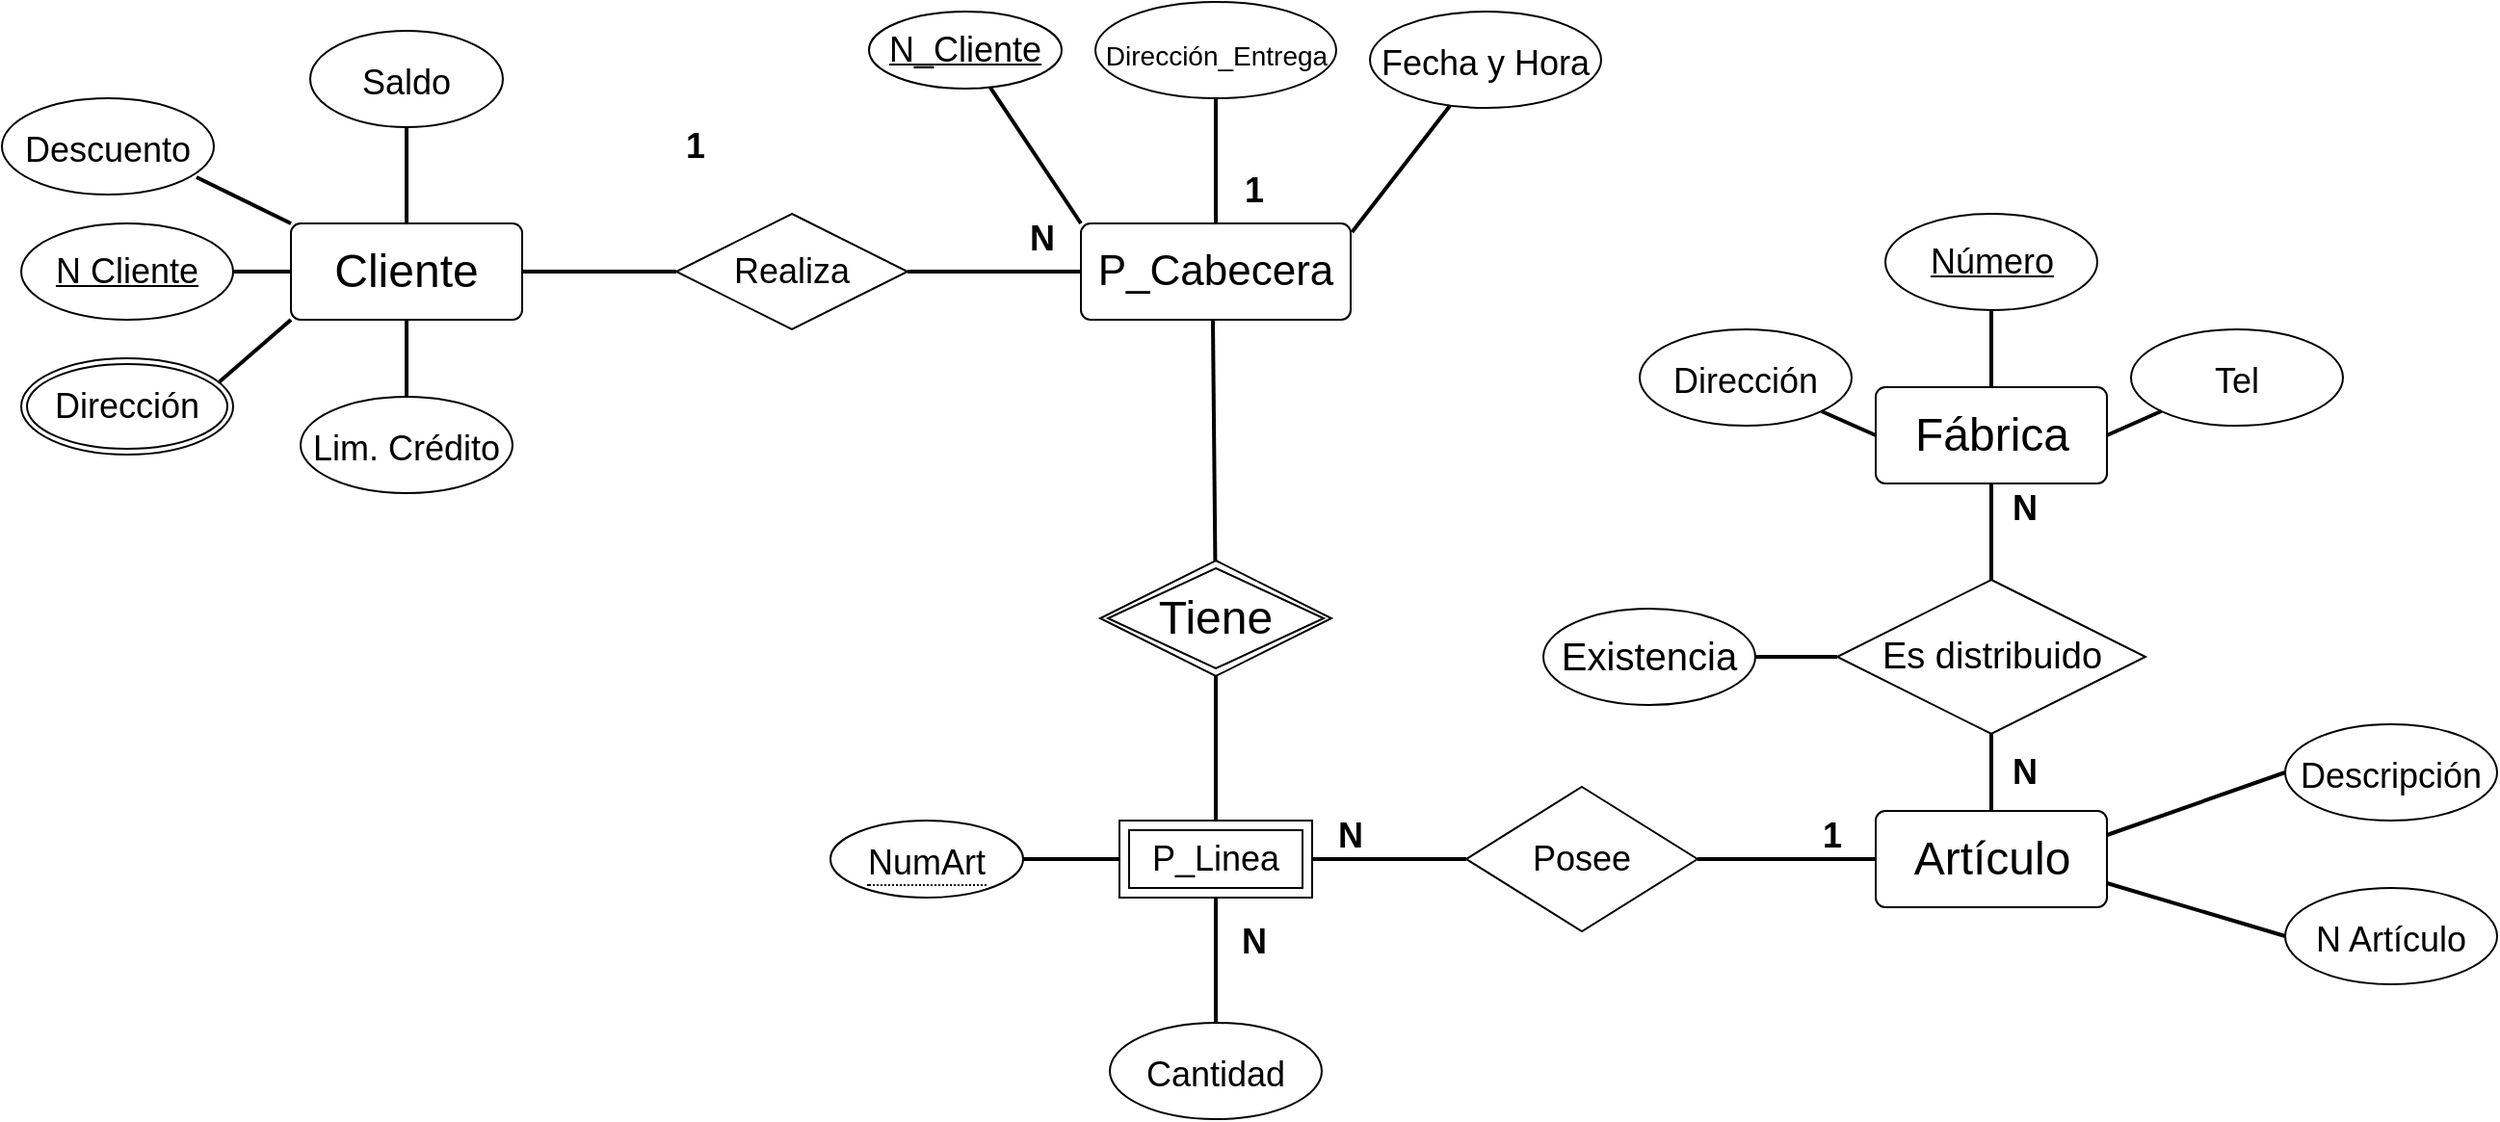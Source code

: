 <mxfile version="20.2.6" type="github">
  <diagram id="R2lEEEUBdFMjLlhIrx00" name="Page-1">
    <mxGraphModel dx="1422" dy="762" grid="1" gridSize="10" guides="1" tooltips="1" connect="1" arrows="1" fold="1" page="1" pageScale="1" pageWidth="850" pageHeight="1100" math="0" shadow="0" extFonts="Permanent Marker^https://fonts.googleapis.com/css?family=Permanent+Marker">
      <root>
        <mxCell id="0" />
        <mxCell id="1" parent="0" />
        <mxCell id="2Isd-Rkr8zCXRkjtD1xP-28" value="&lt;font style=&quot;font-size: 24px;&quot;&gt;Cliente&lt;/font&gt;" style="rounded=1;arcSize=10;whiteSpace=wrap;html=1;align=center;fontSize=18;" parent="1" vertex="1">
          <mxGeometry x="240" y="155" width="120" height="50" as="geometry" />
        </mxCell>
        <mxCell id="2Isd-Rkr8zCXRkjtD1xP-29" value="&lt;font style=&quot;font-size: 24px;&quot;&gt;Artículo&lt;/font&gt;" style="rounded=1;arcSize=10;whiteSpace=wrap;html=1;align=center;fontSize=18;" parent="1" vertex="1">
          <mxGeometry x="1062.5" y="460" width="120" height="50" as="geometry" />
        </mxCell>
        <mxCell id="2Isd-Rkr8zCXRkjtD1xP-31" value="&lt;span style=&quot;font-size: 18px;&quot;&gt;Saldo&lt;/span&gt;" style="ellipse;whiteSpace=wrap;html=1;align=center;fontSize=24;" parent="1" vertex="1">
          <mxGeometry x="250" y="55" width="100" height="50" as="geometry" />
        </mxCell>
        <mxCell id="2Isd-Rkr8zCXRkjtD1xP-34" value="&lt;span style=&quot;font-size: 18px;&quot;&gt;Lim. Crédito&lt;/span&gt;" style="ellipse;whiteSpace=wrap;html=1;align=center;fontSize=24;" parent="1" vertex="1">
          <mxGeometry x="245" y="245" width="110" height="50" as="geometry" />
        </mxCell>
        <mxCell id="2Isd-Rkr8zCXRkjtD1xP-35" value="&lt;span style=&quot;font-size: 18px;&quot;&gt;Descuento&lt;/span&gt;" style="ellipse;whiteSpace=wrap;html=1;align=center;fontSize=24;" parent="1" vertex="1">
          <mxGeometry x="90" y="90" width="110" height="50" as="geometry" />
        </mxCell>
        <mxCell id="2Isd-Rkr8zCXRkjtD1xP-39" value="&lt;span style=&quot;font-size: 18px;&quot;&gt;Cantidad&lt;/span&gt;" style="ellipse;whiteSpace=wrap;html=1;align=center;fontSize=24;" parent="1" vertex="1">
          <mxGeometry x="665" y="570" width="110" height="50" as="geometry" />
        </mxCell>
        <mxCell id="2Isd-Rkr8zCXRkjtD1xP-41" value="&lt;font style=&quot;font-size: 14px;&quot;&gt;Dirección_Entrega&lt;/font&gt;" style="ellipse;whiteSpace=wrap;html=1;align=center;fontSize=24;" parent="1" vertex="1">
          <mxGeometry x="657.5" y="40" width="125" height="50" as="geometry" />
        </mxCell>
        <mxCell id="2Isd-Rkr8zCXRkjtD1xP-42" value="&lt;span style=&quot;font-size: 18px;&quot;&gt;Fecha y Hora&lt;/span&gt;" style="ellipse;whiteSpace=wrap;html=1;align=center;fontSize=24;" parent="1" vertex="1">
          <mxGeometry x="800" y="45" width="120" height="50" as="geometry" />
        </mxCell>
        <mxCell id="2Isd-Rkr8zCXRkjtD1xP-44" value="&lt;span style=&quot;font-size: 18px;&quot;&gt;Descripción&lt;/span&gt;" style="ellipse;whiteSpace=wrap;html=1;align=center;fontSize=24;" parent="1" vertex="1">
          <mxGeometry x="1275" y="415" width="110" height="50" as="geometry" />
        </mxCell>
        <mxCell id="2Isd-Rkr8zCXRkjtD1xP-45" value="&lt;span style=&quot;font-size: 18px;&quot;&gt;N Artículo&lt;/span&gt;" style="ellipse;whiteSpace=wrap;html=1;align=center;fontSize=24;" parent="1" vertex="1">
          <mxGeometry x="1275" y="500" width="110" height="50" as="geometry" />
        </mxCell>
        <mxCell id="2Isd-Rkr8zCXRkjtD1xP-47" value="&lt;span style=&quot;font-size: 18px;&quot;&gt;Dirección&lt;/span&gt;" style="ellipse;whiteSpace=wrap;html=1;align=center;fontSize=24;" parent="1" vertex="1">
          <mxGeometry x="940" y="210" width="110" height="50" as="geometry" />
        </mxCell>
        <mxCell id="2Isd-Rkr8zCXRkjtD1xP-49" value="&lt;span style=&quot;font-size: 18px;&quot;&gt;Tel&lt;/span&gt;" style="ellipse;whiteSpace=wrap;html=1;align=center;fontSize=24;" parent="1" vertex="1">
          <mxGeometry x="1195" y="210" width="110" height="50" as="geometry" />
        </mxCell>
        <mxCell id="2Isd-Rkr8zCXRkjtD1xP-54" value="N Cliente" style="ellipse;whiteSpace=wrap;html=1;align=center;fontStyle=4;fontSize=18;" parent="1" vertex="1">
          <mxGeometry x="100" y="155" width="110" height="50" as="geometry" />
        </mxCell>
        <mxCell id="2Isd-Rkr8zCXRkjtD1xP-55" value="Número" style="ellipse;whiteSpace=wrap;html=1;align=center;fontStyle=4;fontSize=18;" parent="1" vertex="1">
          <mxGeometry x="1067.5" y="150" width="110" height="50" as="geometry" />
        </mxCell>
        <mxCell id="2Isd-Rkr8zCXRkjtD1xP-59" value="" style="endArrow=none;html=1;rounded=0;fontSize=18;exitX=1;exitY=0.5;exitDx=0;exitDy=0;strokeWidth=2;" parent="1" source="2Isd-Rkr8zCXRkjtD1xP-54" target="2Isd-Rkr8zCXRkjtD1xP-28" edge="1">
          <mxGeometry width="50" height="50" relative="1" as="geometry">
            <mxPoint x="200" y="185" as="sourcePoint" />
            <mxPoint x="250" y="135" as="targetPoint" />
          </mxGeometry>
        </mxCell>
        <mxCell id="2Isd-Rkr8zCXRkjtD1xP-60" value="" style="endArrow=none;html=1;rounded=0;fontSize=18;strokeWidth=2;exitX=0.935;exitY=0.245;exitDx=0;exitDy=0;entryX=0;entryY=1;entryDx=0;entryDy=0;exitPerimeter=0;" parent="1" source="2Isd-Rkr8zCXRkjtD1xP-81" target="2Isd-Rkr8zCXRkjtD1xP-28" edge="1">
          <mxGeometry width="50" height="50" relative="1" as="geometry">
            <mxPoint x="140" y="250" as="sourcePoint" />
            <mxPoint x="240" y="195" as="targetPoint" />
          </mxGeometry>
        </mxCell>
        <mxCell id="2Isd-Rkr8zCXRkjtD1xP-61" value="" style="endArrow=none;html=1;rounded=0;fontSize=18;strokeWidth=2;exitX=0.5;exitY=0;exitDx=0;exitDy=0;" parent="1" source="2Isd-Rkr8zCXRkjtD1xP-34" target="2Isd-Rkr8zCXRkjtD1xP-28" edge="1">
          <mxGeometry width="50" height="50" relative="1" as="geometry">
            <mxPoint x="150" y="260" as="sourcePoint" />
            <mxPoint x="240" y="222.5" as="targetPoint" />
          </mxGeometry>
        </mxCell>
        <mxCell id="2Isd-Rkr8zCXRkjtD1xP-62" value="" style="endArrow=none;html=1;rounded=0;fontSize=18;exitX=0.918;exitY=0.82;exitDx=0;exitDy=0;strokeWidth=2;exitPerimeter=0;entryX=0;entryY=0;entryDx=0;entryDy=0;" parent="1" source="2Isd-Rkr8zCXRkjtD1xP-35" target="2Isd-Rkr8zCXRkjtD1xP-28" edge="1">
          <mxGeometry width="50" height="50" relative="1" as="geometry">
            <mxPoint x="160" y="175" as="sourcePoint" />
            <mxPoint x="240" y="195" as="targetPoint" />
            <Array as="points" />
          </mxGeometry>
        </mxCell>
        <mxCell id="2Isd-Rkr8zCXRkjtD1xP-64" value="" style="endArrow=none;html=1;rounded=0;fontSize=18;strokeWidth=2;entryX=0.5;entryY=0;entryDx=0;entryDy=0;" parent="1" source="2Isd-Rkr8zCXRkjtD1xP-31" target="2Isd-Rkr8zCXRkjtD1xP-28" edge="1">
          <mxGeometry width="50" height="50" relative="1" as="geometry">
            <mxPoint x="280.98" y="11" as="sourcePoint" />
            <mxPoint x="360" y="85" as="targetPoint" />
            <Array as="points" />
          </mxGeometry>
        </mxCell>
        <mxCell id="2Isd-Rkr8zCXRkjtD1xP-65" value="" style="endArrow=none;html=1;rounded=0;fontSize=18;strokeWidth=2;" parent="1" source="pDBv5ggfNwZeKii--jkn-10" edge="1">
          <mxGeometry width="50" height="50" relative="1" as="geometry">
            <mxPoint x="720" y="95" as="sourcePoint" />
            <mxPoint x="718" y="155" as="targetPoint" />
          </mxGeometry>
        </mxCell>
        <mxCell id="2Isd-Rkr8zCXRkjtD1xP-66" value="" style="endArrow=none;html=1;rounded=0;fontSize=18;strokeWidth=2;entryX=0;entryY=0;entryDx=0;entryDy=0;" parent="1" source="pDBv5ggfNwZeKii--jkn-21" target="pDBv5ggfNwZeKii--jkn-7" edge="1">
          <mxGeometry width="50" height="50" relative="1" as="geometry">
            <mxPoint x="620" y="245" as="sourcePoint" />
            <mxPoint x="654.896" y="197.678" as="targetPoint" />
          </mxGeometry>
        </mxCell>
        <mxCell id="2Isd-Rkr8zCXRkjtD1xP-67" value="" style="endArrow=none;html=1;rounded=0;fontSize=18;strokeWidth=2;entryX=0.5;entryY=0;entryDx=0;entryDy=0;" parent="1" source="2Isd-Rkr8zCXRkjtD1xP-41" target="pDBv5ggfNwZeKii--jkn-7" edge="1">
          <mxGeometry width="50" height="50" relative="1" as="geometry">
            <mxPoint x="680" y="255" as="sourcePoint" />
            <mxPoint x="715.694" y="204.999" as="targetPoint" />
          </mxGeometry>
        </mxCell>
        <mxCell id="2Isd-Rkr8zCXRkjtD1xP-68" value="" style="endArrow=none;html=1;rounded=0;fontSize=18;strokeWidth=2;entryX=1.005;entryY=0.09;entryDx=0;entryDy=0;entryPerimeter=0;" parent="1" source="2Isd-Rkr8zCXRkjtD1xP-42" target="pDBv5ggfNwZeKii--jkn-7" edge="1">
          <mxGeometry width="50" height="50" relative="1" as="geometry">
            <mxPoint x="840" y="185" as="sourcePoint" />
            <mxPoint x="765.353" y="200.141" as="targetPoint" />
          </mxGeometry>
        </mxCell>
        <mxCell id="2Isd-Rkr8zCXRkjtD1xP-69" value="" style="endArrow=none;html=1;rounded=0;fontSize=18;strokeWidth=2;exitX=0.5;exitY=0;exitDx=0;exitDy=0;entryX=0.5;entryY=0;entryDx=0;entryDy=0;" parent="1" source="pDBv5ggfNwZeKii--jkn-10" target="pDBv5ggfNwZeKii--jkn-14" edge="1">
          <mxGeometry width="50" height="50" relative="1" as="geometry">
            <mxPoint x="717.5" y="582.5" as="sourcePoint" />
            <mxPoint x="720" y="470" as="targetPoint" />
          </mxGeometry>
        </mxCell>
        <mxCell id="2Isd-Rkr8zCXRkjtD1xP-70" value="" style="endArrow=none;html=1;rounded=0;fontSize=18;strokeWidth=2;entryX=0;entryY=0.5;entryDx=0;entryDy=0;" parent="1" source="pDBv5ggfNwZeKii--jkn-12" target="pDBv5ggfNwZeKii--jkn-14" edge="1">
          <mxGeometry width="50" height="50" relative="1" as="geometry">
            <mxPoint x="624.58" y="458.198" as="sourcePoint" />
            <mxPoint x="657.5" y="485" as="targetPoint" />
          </mxGeometry>
        </mxCell>
        <mxCell id="2Isd-Rkr8zCXRkjtD1xP-71" value="" style="endArrow=none;html=1;rounded=0;fontSize=18;strokeWidth=2;exitX=0.5;exitY=1;exitDx=0;exitDy=0;" parent="1" source="pDBv5ggfNwZeKii--jkn-14" target="2Isd-Rkr8zCXRkjtD1xP-39" edge="1">
          <mxGeometry width="50" height="50" relative="1" as="geometry">
            <mxPoint x="777.5" y="485" as="sourcePoint" />
            <mxPoint x="718" y="570" as="targetPoint" />
          </mxGeometry>
        </mxCell>
        <mxCell id="2Isd-Rkr8zCXRkjtD1xP-74" value="" style="endArrow=none;html=1;rounded=0;fontSize=18;strokeWidth=2;exitX=0;exitY=0.5;exitDx=0;exitDy=0;" parent="1" source="2Isd-Rkr8zCXRkjtD1xP-90" target="2Isd-Rkr8zCXRkjtD1xP-47" edge="1">
          <mxGeometry width="50" height="50" relative="1" as="geometry">
            <mxPoint x="1269.462" y="320.268" as="sourcePoint" />
            <mxPoint x="1292.5" y="290" as="targetPoint" />
          </mxGeometry>
        </mxCell>
        <mxCell id="2Isd-Rkr8zCXRkjtD1xP-75" value="" style="endArrow=none;html=1;rounded=0;fontSize=18;strokeWidth=2;exitX=0.5;exitY=0;exitDx=0;exitDy=0;" parent="1" source="2Isd-Rkr8zCXRkjtD1xP-90" target="2Isd-Rkr8zCXRkjtD1xP-55" edge="1">
          <mxGeometry width="50" height="50" relative="1" as="geometry">
            <mxPoint x="1316.306" y="327.284" as="sourcePoint" />
            <mxPoint x="1342.5" y="280" as="targetPoint" />
          </mxGeometry>
        </mxCell>
        <mxCell id="2Isd-Rkr8zCXRkjtD1xP-76" value="" style="endArrow=none;html=1;rounded=0;fontSize=18;strokeWidth=2;exitX=1;exitY=0.5;exitDx=0;exitDy=0;" parent="1" source="2Isd-Rkr8zCXRkjtD1xP-90" target="2Isd-Rkr8zCXRkjtD1xP-49" edge="1">
          <mxGeometry width="50" height="50" relative="1" as="geometry">
            <mxPoint x="1332.5" y="345" as="sourcePoint" />
            <mxPoint x="1422.5" y="280" as="targetPoint" />
          </mxGeometry>
        </mxCell>
        <mxCell id="2Isd-Rkr8zCXRkjtD1xP-79" value="" style="endArrow=none;html=1;rounded=0;fontSize=18;strokeWidth=2;entryX=0;entryY=0.5;entryDx=0;entryDy=0;exitX=1;exitY=0.75;exitDx=0;exitDy=0;" parent="1" source="2Isd-Rkr8zCXRkjtD1xP-29" target="2Isd-Rkr8zCXRkjtD1xP-45" edge="1">
          <mxGeometry width="50" height="50" relative="1" as="geometry">
            <mxPoint x="1332.5" y="615" as="sourcePoint" />
            <mxPoint x="1382.5" y="565" as="targetPoint" />
          </mxGeometry>
        </mxCell>
        <mxCell id="2Isd-Rkr8zCXRkjtD1xP-80" value="" style="endArrow=none;html=1;rounded=0;fontSize=18;strokeWidth=2;entryX=0;entryY=0.5;entryDx=0;entryDy=0;exitX=1;exitY=0.25;exitDx=0;exitDy=0;" parent="1" source="2Isd-Rkr8zCXRkjtD1xP-29" target="2Isd-Rkr8zCXRkjtD1xP-44" edge="1">
          <mxGeometry width="50" height="50" relative="1" as="geometry">
            <mxPoint x="1180" y="470" as="sourcePoint" />
            <mxPoint x="1382.5" y="535" as="targetPoint" />
          </mxGeometry>
        </mxCell>
        <mxCell id="2Isd-Rkr8zCXRkjtD1xP-81" value="Dirección" style="ellipse;shape=doubleEllipse;margin=3;whiteSpace=wrap;html=1;align=center;fontSize=18;" parent="1" vertex="1">
          <mxGeometry x="100" y="225" width="110" height="50" as="geometry" />
        </mxCell>
        <mxCell id="2Isd-Rkr8zCXRkjtD1xP-83" value="&lt;font style=&quot;font-size: 19px;&quot;&gt;Es distribuido&lt;/font&gt;" style="shape=rhombus;perimeter=rhombusPerimeter;whiteSpace=wrap;html=1;align=center;fontSize=18;" parent="1" vertex="1">
          <mxGeometry x="1042.5" y="340" width="160" height="80" as="geometry" />
        </mxCell>
        <mxCell id="2Isd-Rkr8zCXRkjtD1xP-87" value="" style="endArrow=none;html=1;rounded=0;fontSize=18;strokeWidth=2;entryX=0.5;entryY=1;entryDx=0;entryDy=0;exitX=0.5;exitY=0;exitDx=0;exitDy=0;" parent="1" source="2Isd-Rkr8zCXRkjtD1xP-83" target="2Isd-Rkr8zCXRkjtD1xP-90" edge="1">
          <mxGeometry width="50" height="50" relative="1" as="geometry">
            <mxPoint x="1282.5" y="460" as="sourcePoint" />
            <mxPoint x="1277.5" y="370" as="targetPoint" />
          </mxGeometry>
        </mxCell>
        <mxCell id="2Isd-Rkr8zCXRkjtD1xP-88" value="" style="endArrow=none;html=1;rounded=0;fontSize=18;strokeWidth=2;exitX=0.5;exitY=0;exitDx=0;exitDy=0;entryX=0.5;entryY=1;entryDx=0;entryDy=0;" parent="1" source="2Isd-Rkr8zCXRkjtD1xP-29" target="2Isd-Rkr8zCXRkjtD1xP-83" edge="1">
          <mxGeometry width="50" height="50" relative="1" as="geometry">
            <mxPoint x="1252.5" y="570" as="sourcePoint" />
            <mxPoint x="1302.5" y="520" as="targetPoint" />
          </mxGeometry>
        </mxCell>
        <mxCell id="2Isd-Rkr8zCXRkjtD1xP-90" value="&lt;font style=&quot;font-size: 24px;&quot;&gt;Fábrica&lt;/font&gt;" style="rounded=1;arcSize=10;whiteSpace=wrap;html=1;align=center;fontSize=18;" parent="1" vertex="1">
          <mxGeometry x="1062.5" y="240" width="120" height="50" as="geometry" />
        </mxCell>
        <mxCell id="2Isd-Rkr8zCXRkjtD1xP-100" value="&lt;b&gt;N&lt;/b&gt;" style="text;html=1;strokeColor=none;fillColor=none;align=center;verticalAlign=middle;whiteSpace=wrap;rounded=0;fontSize=18;" parent="1" vertex="1">
          <mxGeometry x="620" y="150" width="20" height="25" as="geometry" />
        </mxCell>
        <mxCell id="2Isd-Rkr8zCXRkjtD1xP-101" value="" style="endArrow=none;html=1;rounded=0;fontSize=18;strokeWidth=2;exitX=1;exitY=0.5;exitDx=0;exitDy=0;entryX=0;entryY=0.5;entryDx=0;entryDy=0;" parent="1" source="2Isd-Rkr8zCXRkjtD1xP-28" target="pDBv5ggfNwZeKii--jkn-16" edge="1">
          <mxGeometry width="50" height="50" relative="1" as="geometry">
            <mxPoint x="450" y="75" as="sourcePoint" />
            <mxPoint x="645" y="75" as="targetPoint" />
          </mxGeometry>
        </mxCell>
        <mxCell id="2Isd-Rkr8zCXRkjtD1xP-103" value="&lt;b&gt;1&lt;/b&gt;" style="text;html=1;strokeColor=none;fillColor=none;align=center;verticalAlign=middle;whiteSpace=wrap;rounded=0;fontSize=18;" parent="1" vertex="1">
          <mxGeometry x="440" y="102.5" width="20" height="25" as="geometry" />
        </mxCell>
        <mxCell id="pDBv5ggfNwZeKii--jkn-7" value="&lt;font style=&quot;font-size: 22px;&quot;&gt;P_Cabecera&lt;/font&gt;" style="rounded=1;arcSize=10;whiteSpace=wrap;html=1;align=center;fontSize=18;" vertex="1" parent="1">
          <mxGeometry x="650" y="155" width="140" height="50" as="geometry" />
        </mxCell>
        <mxCell id="pDBv5ggfNwZeKii--jkn-10" value="&lt;font style=&quot;font-size: 24px;&quot;&gt;Tiene&lt;/font&gt;" style="shape=rhombus;double=1;perimeter=rhombusPerimeter;whiteSpace=wrap;html=1;align=center;" vertex="1" parent="1">
          <mxGeometry x="660" y="330" width="120" height="60" as="geometry" />
        </mxCell>
        <mxCell id="pDBv5ggfNwZeKii--jkn-12" value="&lt;span style=&quot;border-bottom: 1px dotted&quot;&gt;&lt;font style=&quot;font-size: 18px;&quot;&gt;NumArt&lt;/font&gt;&lt;/span&gt;" style="ellipse;whiteSpace=wrap;html=1;align=center;fontSize=24;" vertex="1" parent="1">
          <mxGeometry x="520" y="465" width="100" height="40" as="geometry" />
        </mxCell>
        <mxCell id="pDBv5ggfNwZeKii--jkn-14" value="P_Linea" style="shape=ext;margin=3;double=1;whiteSpace=wrap;html=1;align=center;fontSize=18;" vertex="1" parent="1">
          <mxGeometry x="670" y="465" width="100" height="40" as="geometry" />
        </mxCell>
        <mxCell id="pDBv5ggfNwZeKii--jkn-16" value="Realiza" style="shape=rhombus;perimeter=rhombusPerimeter;whiteSpace=wrap;html=1;align=center;fontSize=18;" vertex="1" parent="1">
          <mxGeometry x="440" y="150" width="120" height="60" as="geometry" />
        </mxCell>
        <mxCell id="pDBv5ggfNwZeKii--jkn-17" value="" style="endArrow=none;html=1;rounded=0;fontSize=18;strokeWidth=2;exitX=1;exitY=0.5;exitDx=0;exitDy=0;entryX=0;entryY=0.5;entryDx=0;entryDy=0;" edge="1" parent="1" source="pDBv5ggfNwZeKii--jkn-16" target="pDBv5ggfNwZeKii--jkn-7">
          <mxGeometry width="50" height="50" relative="1" as="geometry">
            <mxPoint x="460" y="85" as="sourcePoint" />
            <mxPoint x="480" y="165" as="targetPoint" />
            <Array as="points" />
          </mxGeometry>
        </mxCell>
        <mxCell id="pDBv5ggfNwZeKii--jkn-21" value="N_Cliente" style="ellipse;whiteSpace=wrap;html=1;align=center;fontStyle=4;fontSize=18;" vertex="1" parent="1">
          <mxGeometry x="540" y="45" width="100" height="40" as="geometry" />
        </mxCell>
        <mxCell id="pDBv5ggfNwZeKii--jkn-24" value="&lt;b&gt;1&lt;/b&gt;" style="text;html=1;strokeColor=none;fillColor=none;align=center;verticalAlign=middle;whiteSpace=wrap;rounded=0;fontSize=18;" vertex="1" parent="1">
          <mxGeometry x="730" y="125" width="20" height="25" as="geometry" />
        </mxCell>
        <mxCell id="pDBv5ggfNwZeKii--jkn-25" value="&lt;b&gt;N&lt;/b&gt;" style="text;html=1;strokeColor=none;fillColor=none;align=center;verticalAlign=middle;whiteSpace=wrap;rounded=0;fontSize=18;" vertex="1" parent="1">
          <mxGeometry x="730" y="515" width="20" height="25" as="geometry" />
        </mxCell>
        <mxCell id="pDBv5ggfNwZeKii--jkn-26" value="Posee" style="shape=rhombus;perimeter=rhombusPerimeter;whiteSpace=wrap;html=1;align=center;fontSize=18;" vertex="1" parent="1">
          <mxGeometry x="850" y="447.5" width="120" height="75" as="geometry" />
        </mxCell>
        <mxCell id="pDBv5ggfNwZeKii--jkn-27" value="" style="endArrow=none;html=1;rounded=0;fontSize=18;strokeWidth=2;exitX=0;exitY=0.5;exitDx=0;exitDy=0;entryX=1;entryY=0.5;entryDx=0;entryDy=0;" edge="1" parent="1" source="pDBv5ggfNwZeKii--jkn-26" target="pDBv5ggfNwZeKii--jkn-14">
          <mxGeometry width="50" height="50" relative="1" as="geometry">
            <mxPoint x="630.0" y="495" as="sourcePoint" />
            <mxPoint x="770" y="490" as="targetPoint" />
          </mxGeometry>
        </mxCell>
        <mxCell id="pDBv5ggfNwZeKii--jkn-30" value="" style="endArrow=none;html=1;rounded=0;fontSize=18;strokeWidth=2;entryX=1;entryY=0.5;entryDx=0;entryDy=0;exitX=0;exitY=0.5;exitDx=0;exitDy=0;" edge="1" parent="1" source="2Isd-Rkr8zCXRkjtD1xP-29" target="pDBv5ggfNwZeKii--jkn-26">
          <mxGeometry width="50" height="50" relative="1" as="geometry">
            <mxPoint x="1110" y="480.25" as="sourcePoint" />
            <mxPoint x="970" y="484.75" as="targetPoint" />
          </mxGeometry>
        </mxCell>
        <mxCell id="pDBv5ggfNwZeKii--jkn-31" value="&lt;b&gt;N&lt;/b&gt;" style="text;html=1;strokeColor=none;fillColor=none;align=center;verticalAlign=middle;whiteSpace=wrap;rounded=0;fontSize=18;" vertex="1" parent="1">
          <mxGeometry x="780" y="460" width="20" height="25" as="geometry" />
        </mxCell>
        <mxCell id="pDBv5ggfNwZeKii--jkn-32" value="&lt;b&gt;1&lt;/b&gt;" style="text;html=1;strokeColor=none;fillColor=none;align=center;verticalAlign=middle;whiteSpace=wrap;rounded=0;fontSize=18;" vertex="1" parent="1">
          <mxGeometry x="1030" y="460" width="20" height="25" as="geometry" />
        </mxCell>
        <mxCell id="pDBv5ggfNwZeKii--jkn-34" value="&lt;b&gt;N&lt;/b&gt;" style="text;html=1;strokeColor=none;fillColor=none;align=center;verticalAlign=middle;whiteSpace=wrap;rounded=0;fontSize=18;" vertex="1" parent="1">
          <mxGeometry x="1130" y="290" width="20" height="25" as="geometry" />
        </mxCell>
        <mxCell id="pDBv5ggfNwZeKii--jkn-35" value="&lt;b&gt;N&lt;/b&gt;" style="text;html=1;strokeColor=none;fillColor=none;align=center;verticalAlign=middle;whiteSpace=wrap;rounded=0;fontSize=18;" vertex="1" parent="1">
          <mxGeometry x="1130" y="427.5" width="20" height="25" as="geometry" />
        </mxCell>
        <mxCell id="pDBv5ggfNwZeKii--jkn-36" value="&lt;font style=&quot;font-size: 20px;&quot;&gt;Existencia&lt;/font&gt;" style="ellipse;whiteSpace=wrap;html=1;align=center;fontSize=19;" vertex="1" parent="1">
          <mxGeometry x="890" y="355" width="110" height="50" as="geometry" />
        </mxCell>
        <mxCell id="pDBv5ggfNwZeKii--jkn-38" value="" style="endArrow=none;html=1;rounded=0;fontSize=20;entryX=0;entryY=0.5;entryDx=0;entryDy=0;strokeWidth=2;" edge="1" parent="1" source="pDBv5ggfNwZeKii--jkn-36" target="2Isd-Rkr8zCXRkjtD1xP-83">
          <mxGeometry width="50" height="50" relative="1" as="geometry">
            <mxPoint x="990" y="400" as="sourcePoint" />
            <mxPoint x="1040" y="350" as="targetPoint" />
          </mxGeometry>
        </mxCell>
      </root>
    </mxGraphModel>
  </diagram>
</mxfile>
